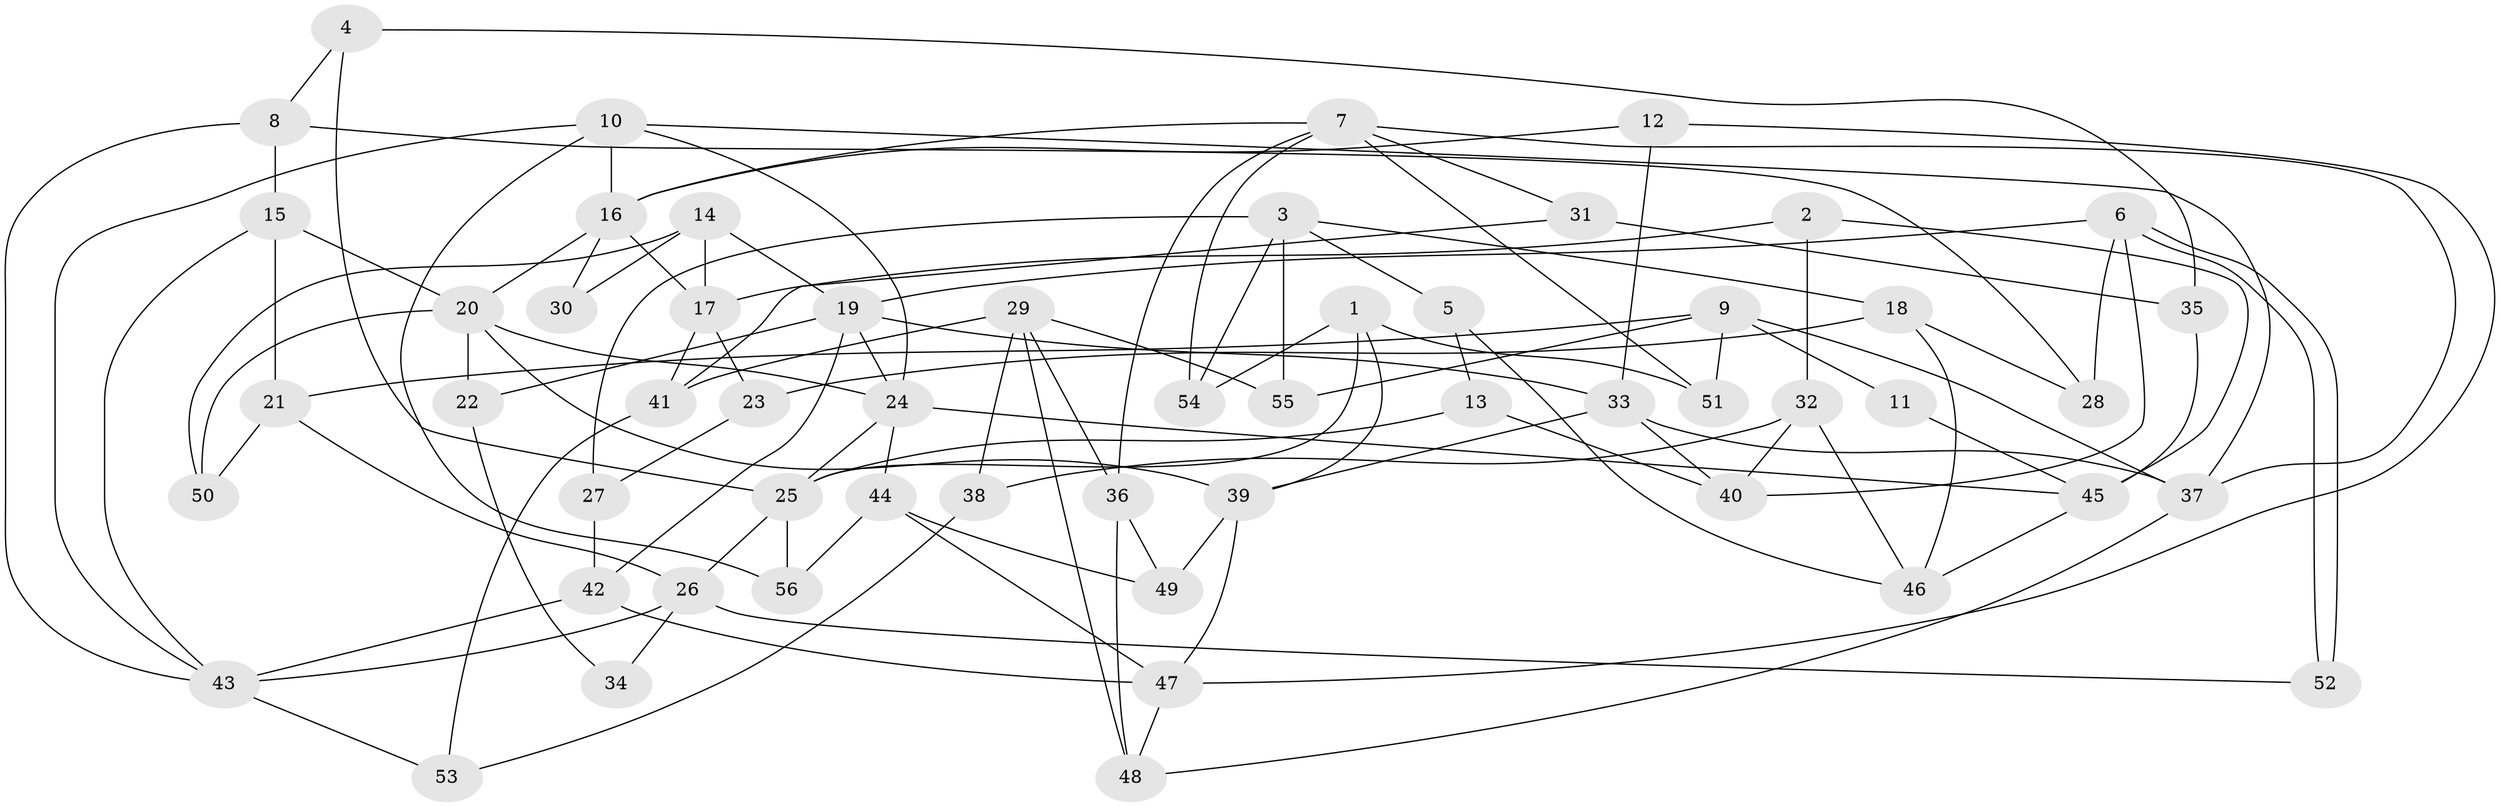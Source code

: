 // Generated by graph-tools (version 1.1) at 2025/15/03/09/25 04:15:15]
// undirected, 56 vertices, 112 edges
graph export_dot {
graph [start="1"]
  node [color=gray90,style=filled];
  1;
  2;
  3;
  4;
  5;
  6;
  7;
  8;
  9;
  10;
  11;
  12;
  13;
  14;
  15;
  16;
  17;
  18;
  19;
  20;
  21;
  22;
  23;
  24;
  25;
  26;
  27;
  28;
  29;
  30;
  31;
  32;
  33;
  34;
  35;
  36;
  37;
  38;
  39;
  40;
  41;
  42;
  43;
  44;
  45;
  46;
  47;
  48;
  49;
  50;
  51;
  52;
  53;
  54;
  55;
  56;
  1 -- 54;
  1 -- 51;
  1 -- 25;
  1 -- 39;
  2 -- 17;
  2 -- 32;
  2 -- 45;
  3 -- 27;
  3 -- 18;
  3 -- 5;
  3 -- 54;
  3 -- 55;
  4 -- 25;
  4 -- 8;
  4 -- 35;
  5 -- 13;
  5 -- 46;
  6 -- 52;
  6 -- 52;
  6 -- 19;
  6 -- 28;
  6 -- 40;
  7 -- 16;
  7 -- 36;
  7 -- 31;
  7 -- 37;
  7 -- 51;
  7 -- 54;
  8 -- 15;
  8 -- 43;
  8 -- 28;
  9 -- 55;
  9 -- 37;
  9 -- 11;
  9 -- 21;
  9 -- 51;
  10 -- 16;
  10 -- 24;
  10 -- 37;
  10 -- 43;
  10 -- 56;
  11 -- 45;
  12 -- 33;
  12 -- 47;
  12 -- 16;
  13 -- 40;
  13 -- 25;
  14 -- 17;
  14 -- 19;
  14 -- 30;
  14 -- 50;
  15 -- 21;
  15 -- 43;
  15 -- 20;
  16 -- 20;
  16 -- 17;
  16 -- 30;
  17 -- 41;
  17 -- 23;
  18 -- 28;
  18 -- 46;
  18 -- 23;
  19 -- 42;
  19 -- 33;
  19 -- 22;
  19 -- 24;
  20 -- 24;
  20 -- 22;
  20 -- 39;
  20 -- 50;
  21 -- 50;
  21 -- 26;
  22 -- 34;
  23 -- 27;
  24 -- 25;
  24 -- 44;
  24 -- 45;
  25 -- 56;
  25 -- 26;
  26 -- 34;
  26 -- 43;
  26 -- 52;
  27 -- 42;
  29 -- 48;
  29 -- 41;
  29 -- 36;
  29 -- 38;
  29 -- 55;
  31 -- 35;
  31 -- 41;
  32 -- 40;
  32 -- 46;
  32 -- 38;
  33 -- 37;
  33 -- 39;
  33 -- 40;
  35 -- 45;
  36 -- 49;
  36 -- 48;
  37 -- 48;
  38 -- 53;
  39 -- 47;
  39 -- 49;
  41 -- 53;
  42 -- 43;
  42 -- 47;
  43 -- 53;
  44 -- 47;
  44 -- 49;
  44 -- 56;
  45 -- 46;
  47 -- 48;
}
